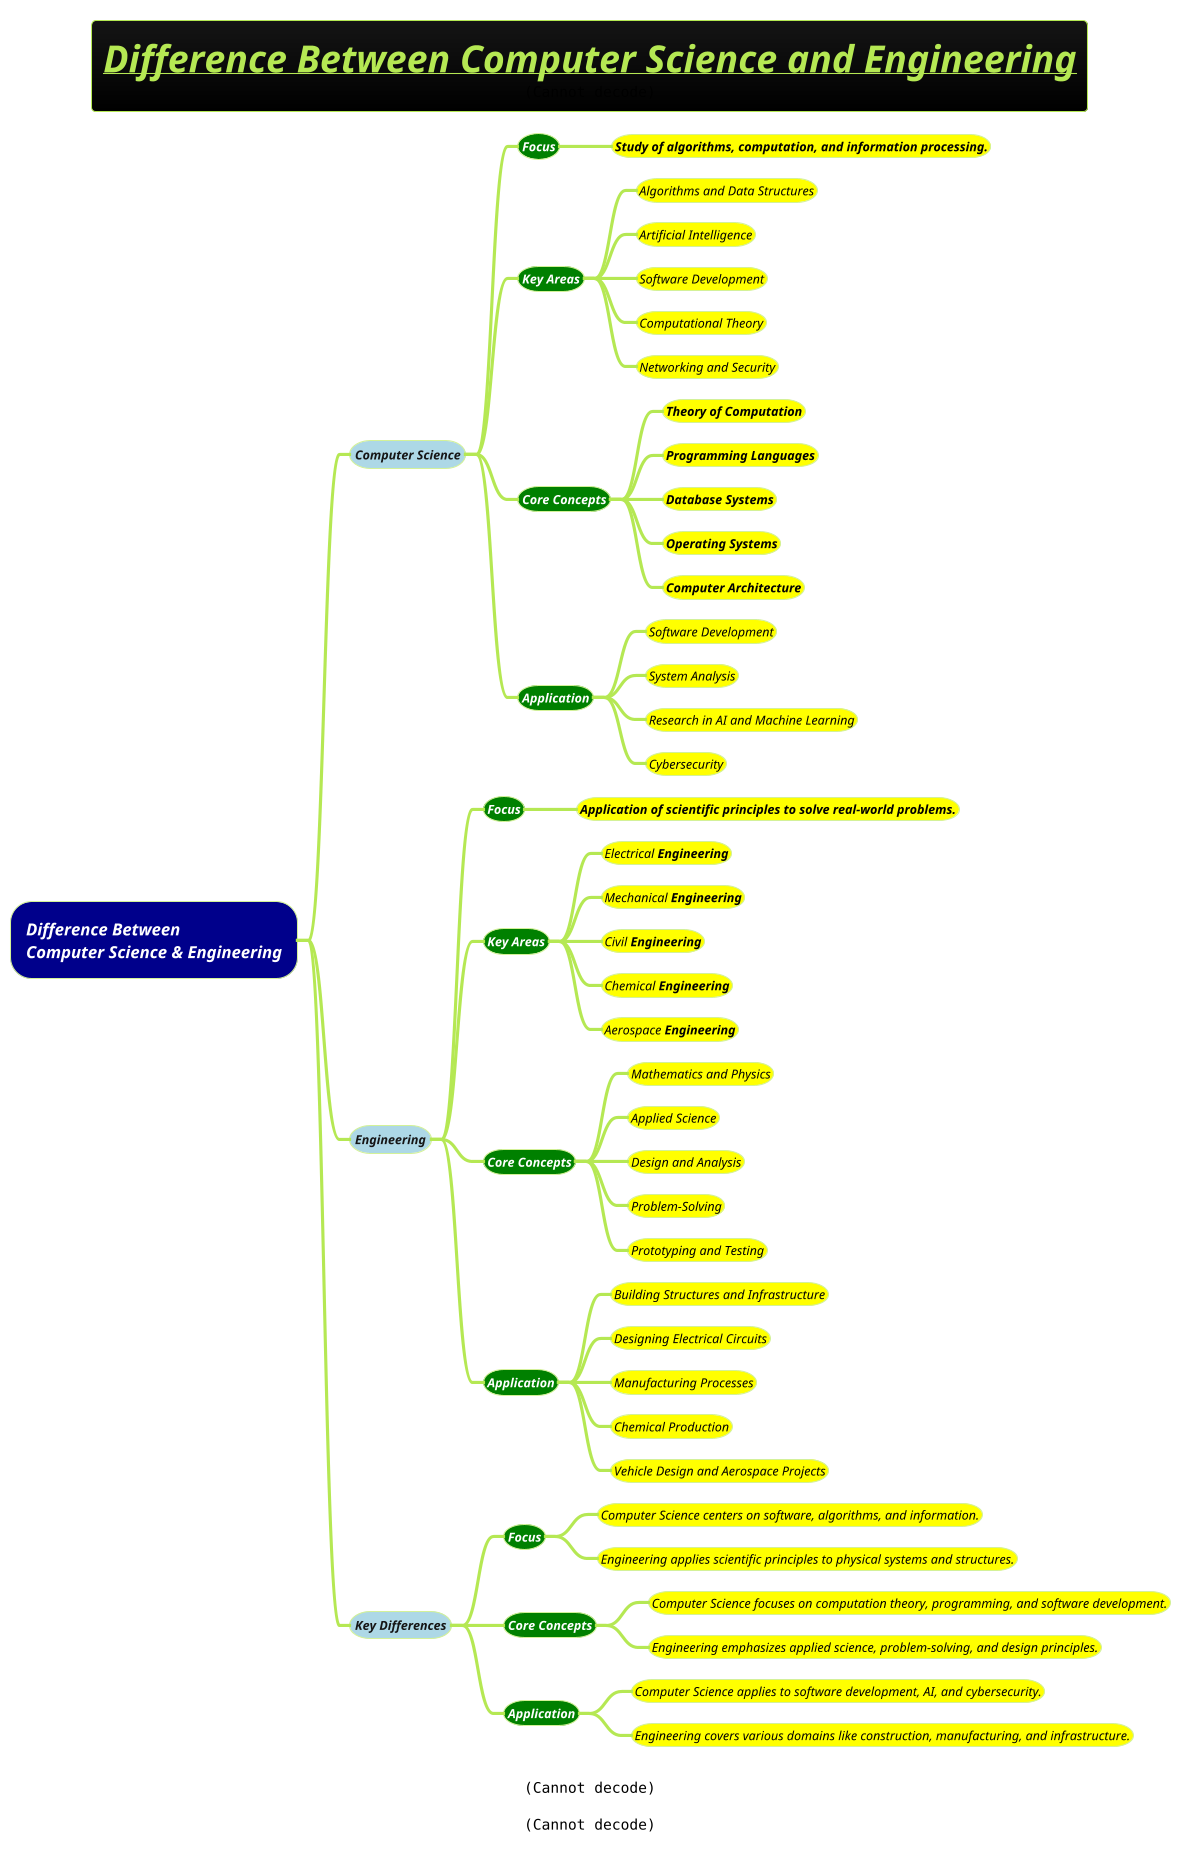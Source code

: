 @startmindmap
title =<i><b><u>Difference Between Computer Science and Engineering\n<img:images/img_68.png>
caption <img:images/img_69.png>\n\n<img:images/img_63.png{scale=.88}>
!theme hacker

*[#darkblue] <i><color #white>Difference Between \n<i><color #white>Computer Science & Engineering
**[#lightblue] <i><color #blac><size:12>Computer Science
***[#green] <b><i><color #white><size:12>Focus
****[#yellow] <i><color #black><size:12><b>Study of algorithms, computation, and information processing.
***[#green] <b><i><color #white><size:12>Key Areas
****[#yellow] <i><color #black><size:12>Algorithms and Data Structures
****[#yellow] <i><color #black><size:12>Artificial Intelligence
****[#yellow] <i><color #black><size:12>Software Development
****[#yellow] <i><color #black><size:12>Computational Theory
****[#yellow] <i><color #black><size:12>Networking and Security
***[#green] <b><i><color #white><size:12>Core Concepts
****[#yellow] <i><color #black><size:12><b>Theory of Computation
****[#yellow] <i><color #black><size:12><b>Programming Languages
****[#yellow] <i><color #black><size:12><b>Database Systems
****[#yellow] <i><color #black><size:12><b>Operating Systems
****[#yellow] <i><color #black><size:12><b>Computer Architecture
***[#green] <b><i><color #white><size:12>Application
****[#yellow] <i><color #black><size:12>Software Development
****[#yellow] <i><color #black><size:12>System Analysis
****[#yellow] <i><color #black><size:12>Research in AI and Machine Learning
****[#yellow] <i><color #black><size:12>Cybersecurity
**[#lightblue] <i><color #blac><size:12>Engineering
***[#green] <b><i><color #white><size:12>Focus
****[#yellow] <i><color #black><size:12><b>Application of scientific principles to solve real-world problems.
***[#green] <b><i><color #white><size:12>Key Areas
****[#yellow] <i><color #black><size:12>Electrical <b>Engineering
****[#yellow] <i><color #black><size:12>Mechanical <b>Engineering
****[#yellow] <i><color #black><size:12>Civil <b>Engineering
****[#yellow] <i><color #black><size:12>Chemical <b>Engineering
****[#yellow] <i><color #black><size:12>Aerospace <b>Engineering
***[#green] <b><i><color #white><size:12>Core Concepts
****[#yellow] <i><color #black><size:12>Mathematics and Physics
****[#yellow] <i><color #black><size:12>Applied Science
****[#yellow] <i><color #black><size:12>Design and Analysis
****[#yellow] <i><color #black><size:12>Problem-Solving
****[#yellow] <i><color #black><size:12>Prototyping and Testing
***[#green] <b><i><color #white><size:12>Application
****[#yellow] <i><color #black><size:12>Building Structures and Infrastructure
****[#yellow] <i><color #black><size:12>Designing Electrical Circuits
****[#yellow] <i><color #black><size:12>Manufacturing Processes
****[#yellow] <i><color #black><size:12>Chemical Production
****[#yellow] <i><color #black><size:12>Vehicle Design and Aerospace Projects
**[#lightblue] <i><color #blac><size:12>Key Differences
***[#green] <b><i><color #white><size:12>Focus
****[#yellow] <i><color #black><size:12>Computer Science centers on software, algorithms, and information.
****[#yellow] <i><color #black><size:12>Engineering applies scientific principles to physical systems and structures.
***[#green] <b><i><color #white><size:12>Core Concepts
****[#yellow] <i><color #black><size:12>Computer Science focuses on computation theory, programming, and software development.
****[#yellow] <i><color #black><size:12>Engineering emphasizes applied science, problem-solving, and design principles.
***[#green] <b><i><color #white><size:12>Application
****[#yellow] <i><color #black><size:12>Computer Science applies to software development, AI, and cybersecurity.
****[#yellow] <i><color #black><size:12>Engineering covers various domains like construction, manufacturing, and infrastructure.
@endmindmap
